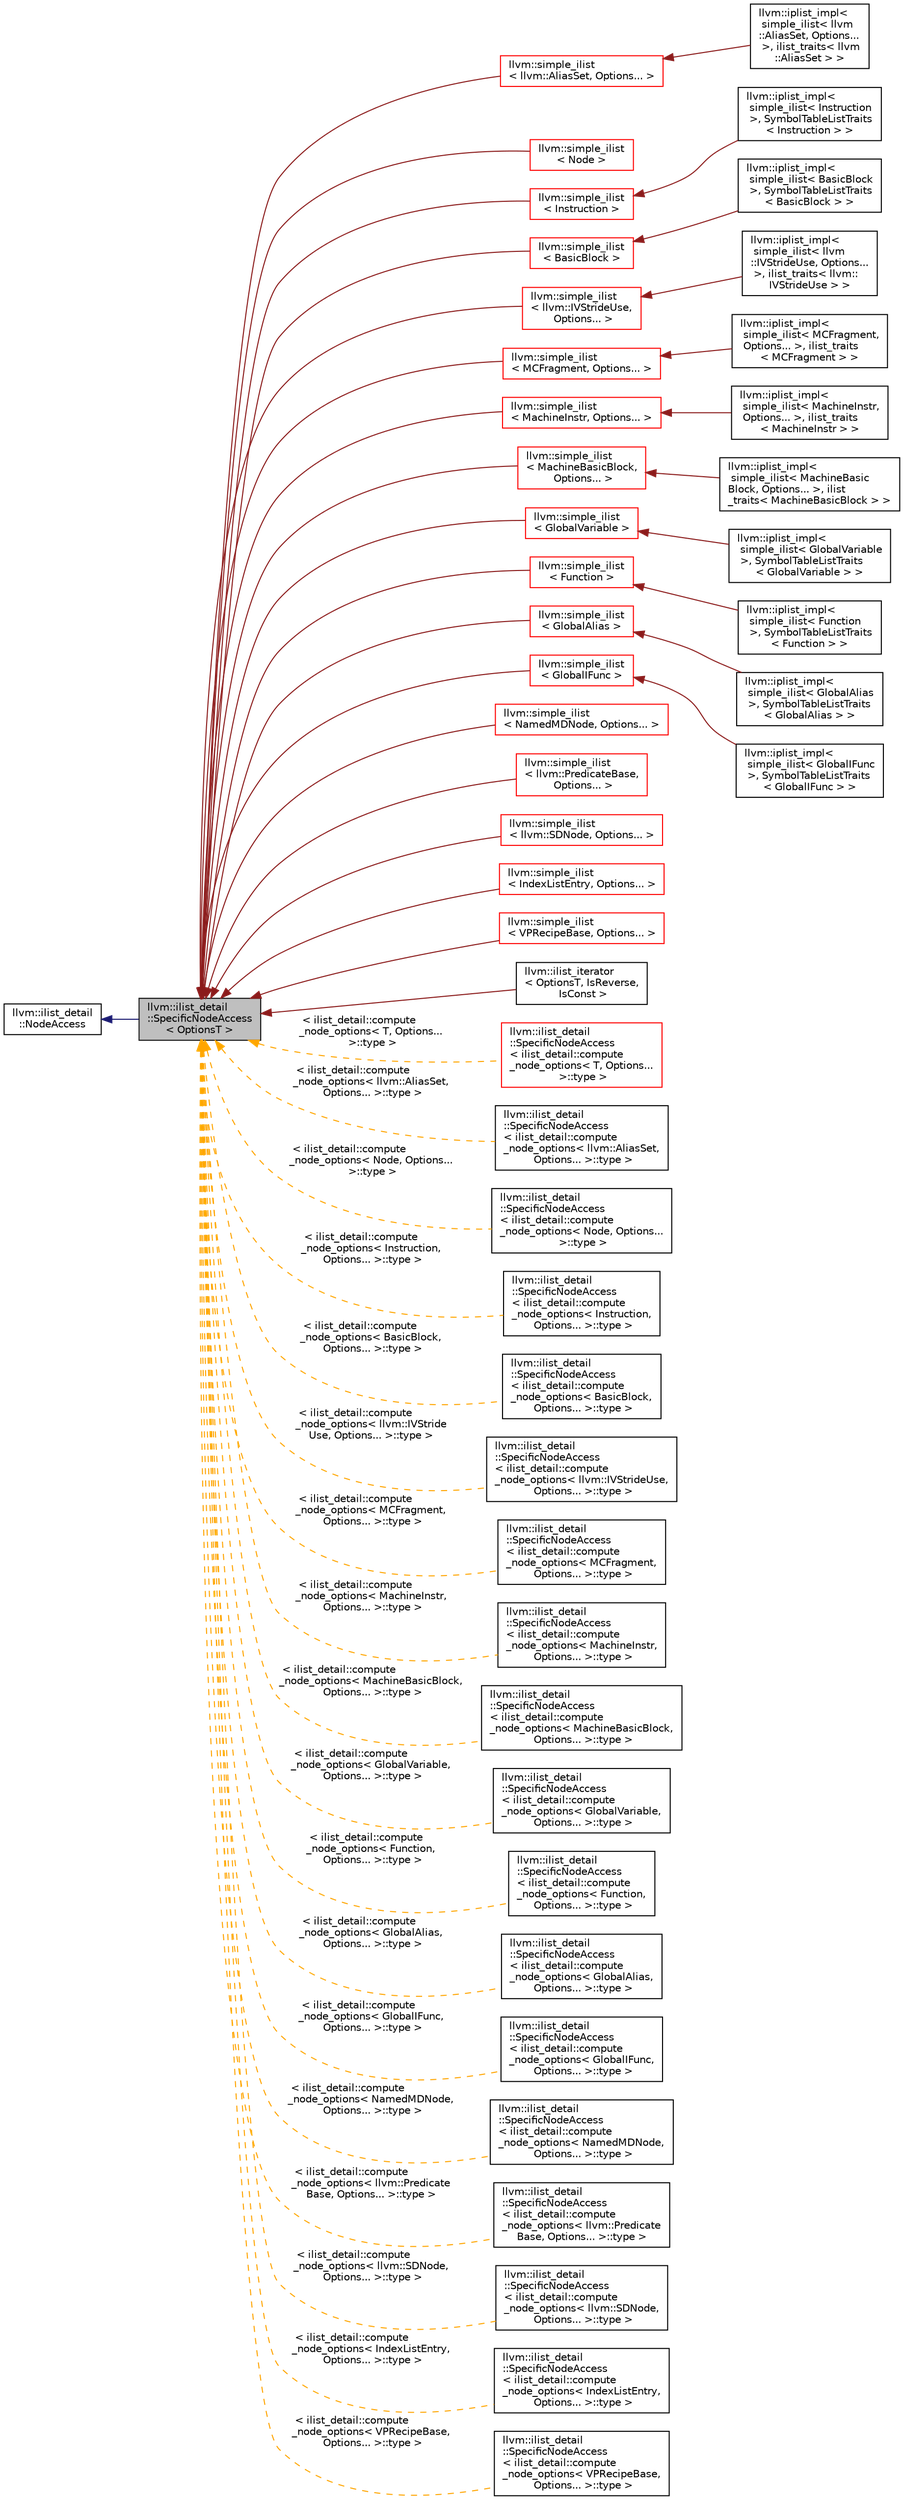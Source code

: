 digraph "llvm::ilist_detail::SpecificNodeAccess&lt; OptionsT &gt;"
{
 // LATEX_PDF_SIZE
  bgcolor="transparent";
  edge [fontname="Helvetica",fontsize="10",labelfontname="Helvetica",labelfontsize="10"];
  node [fontname="Helvetica",fontsize="10",shape="box"];
  rankdir="LR";
  Node1 [label="llvm::ilist_detail\l::SpecificNodeAccess\l\< OptionsT \>",height=0.2,width=0.4,color="black", fillcolor="grey75", style="filled", fontcolor="black",tooltip=" "];
  Node2 -> Node1 [dir="back",color="midnightblue",fontsize="10",style="solid",fontname="Helvetica"];
  Node2 [label="llvm::ilist_detail\l::NodeAccess",height=0.2,width=0.4,color="black",URL="$structllvm_1_1ilist__detail_1_1NodeAccess.html",tooltip="An access class for ilist_node private API."];
  Node1 -> Node3 [dir="back",color="firebrick4",fontsize="10",style="solid",fontname="Helvetica"];
  Node3 [label="llvm::simple_ilist\l\< llvm::AliasSet, Options... \>",height=0.2,width=0.4,color="red",URL="$classllvm_1_1simple__ilist.html",tooltip=" "];
  Node3 -> Node4 [dir="back",color="firebrick4",fontsize="10",style="solid",fontname="Helvetica"];
  Node4 [label="llvm::iplist_impl\<\l simple_ilist\< llvm\l::AliasSet, Options...\l \>, ilist_traits\< llvm\l::AliasSet \> \>",height=0.2,width=0.4,color="black",URL="$classllvm_1_1iplist__impl.html",tooltip=" "];
  Node1 -> Node5 [dir="back",color="firebrick4",fontsize="10",style="solid",fontname="Helvetica"];
  Node5 [label="llvm::simple_ilist\l\< Node \>",height=0.2,width=0.4,color="red",URL="$classllvm_1_1simple__ilist.html",tooltip=" "];
  Node1 -> Node6 [dir="back",color="firebrick4",fontsize="10",style="solid",fontname="Helvetica"];
  Node6 [label="llvm::simple_ilist\l\< Instruction \>",height=0.2,width=0.4,color="red",URL="$classllvm_1_1simple__ilist.html",tooltip=" "];
  Node6 -> Node7 [dir="back",color="firebrick4",fontsize="10",style="solid",fontname="Helvetica"];
  Node7 [label="llvm::iplist_impl\<\l simple_ilist\< Instruction\l \>, SymbolTableListTraits\l\< Instruction \> \>",height=0.2,width=0.4,color="black",URL="$classllvm_1_1iplist__impl.html",tooltip=" "];
  Node1 -> Node8 [dir="back",color="firebrick4",fontsize="10",style="solid",fontname="Helvetica"];
  Node8 [label="llvm::simple_ilist\l\< BasicBlock \>",height=0.2,width=0.4,color="red",URL="$classllvm_1_1simple__ilist.html",tooltip=" "];
  Node8 -> Node9 [dir="back",color="firebrick4",fontsize="10",style="solid",fontname="Helvetica"];
  Node9 [label="llvm::iplist_impl\<\l simple_ilist\< BasicBlock\l \>, SymbolTableListTraits\l\< BasicBlock \> \>",height=0.2,width=0.4,color="black",URL="$classllvm_1_1iplist__impl.html",tooltip=" "];
  Node1 -> Node10 [dir="back",color="firebrick4",fontsize="10",style="solid",fontname="Helvetica"];
  Node10 [label="llvm::simple_ilist\l\< llvm::IVStrideUse,\l Options... \>",height=0.2,width=0.4,color="red",URL="$classllvm_1_1simple__ilist.html",tooltip=" "];
  Node10 -> Node11 [dir="back",color="firebrick4",fontsize="10",style="solid",fontname="Helvetica"];
  Node11 [label="llvm::iplist_impl\<\l simple_ilist\< llvm\l::IVStrideUse, Options...\l \>, ilist_traits\< llvm::\lIVStrideUse \> \>",height=0.2,width=0.4,color="black",URL="$classllvm_1_1iplist__impl.html",tooltip=" "];
  Node1 -> Node12 [dir="back",color="firebrick4",fontsize="10",style="solid",fontname="Helvetica"];
  Node12 [label="llvm::simple_ilist\l\< MCFragment, Options... \>",height=0.2,width=0.4,color="red",URL="$classllvm_1_1simple__ilist.html",tooltip=" "];
  Node12 -> Node13 [dir="back",color="firebrick4",fontsize="10",style="solid",fontname="Helvetica"];
  Node13 [label="llvm::iplist_impl\<\l simple_ilist\< MCFragment,\l Options... \>, ilist_traits\l\< MCFragment \> \>",height=0.2,width=0.4,color="black",URL="$classllvm_1_1iplist__impl.html",tooltip=" "];
  Node1 -> Node14 [dir="back",color="firebrick4",fontsize="10",style="solid",fontname="Helvetica"];
  Node14 [label="llvm::simple_ilist\l\< MachineInstr, Options... \>",height=0.2,width=0.4,color="red",URL="$classllvm_1_1simple__ilist.html",tooltip=" "];
  Node14 -> Node15 [dir="back",color="firebrick4",fontsize="10",style="solid",fontname="Helvetica"];
  Node15 [label="llvm::iplist_impl\<\l simple_ilist\< MachineInstr,\l Options... \>, ilist_traits\l\< MachineInstr \> \>",height=0.2,width=0.4,color="black",URL="$classllvm_1_1iplist__impl.html",tooltip=" "];
  Node1 -> Node16 [dir="back",color="firebrick4",fontsize="10",style="solid",fontname="Helvetica"];
  Node16 [label="llvm::simple_ilist\l\< MachineBasicBlock,\l Options... \>",height=0.2,width=0.4,color="red",URL="$classllvm_1_1simple__ilist.html",tooltip=" "];
  Node16 -> Node17 [dir="back",color="firebrick4",fontsize="10",style="solid",fontname="Helvetica"];
  Node17 [label="llvm::iplist_impl\<\l simple_ilist\< MachineBasic\lBlock, Options... \>, ilist\l_traits\< MachineBasicBlock \> \>",height=0.2,width=0.4,color="black",URL="$classllvm_1_1iplist__impl.html",tooltip=" "];
  Node1 -> Node18 [dir="back",color="firebrick4",fontsize="10",style="solid",fontname="Helvetica"];
  Node18 [label="llvm::simple_ilist\l\< GlobalVariable \>",height=0.2,width=0.4,color="red",URL="$classllvm_1_1simple__ilist.html",tooltip=" "];
  Node18 -> Node19 [dir="back",color="firebrick4",fontsize="10",style="solid",fontname="Helvetica"];
  Node19 [label="llvm::iplist_impl\<\l simple_ilist\< GlobalVariable\l \>, SymbolTableListTraits\l\< GlobalVariable \> \>",height=0.2,width=0.4,color="black",URL="$classllvm_1_1iplist__impl.html",tooltip=" "];
  Node1 -> Node20 [dir="back",color="firebrick4",fontsize="10",style="solid",fontname="Helvetica"];
  Node20 [label="llvm::simple_ilist\l\< Function \>",height=0.2,width=0.4,color="red",URL="$classllvm_1_1simple__ilist.html",tooltip=" "];
  Node20 -> Node21 [dir="back",color="firebrick4",fontsize="10",style="solid",fontname="Helvetica"];
  Node21 [label="llvm::iplist_impl\<\l simple_ilist\< Function\l \>, SymbolTableListTraits\l\< Function \> \>",height=0.2,width=0.4,color="black",URL="$classllvm_1_1iplist__impl.html",tooltip=" "];
  Node1 -> Node22 [dir="back",color="firebrick4",fontsize="10",style="solid",fontname="Helvetica"];
  Node22 [label="llvm::simple_ilist\l\< GlobalAlias \>",height=0.2,width=0.4,color="red",URL="$classllvm_1_1simple__ilist.html",tooltip=" "];
  Node22 -> Node23 [dir="back",color="firebrick4",fontsize="10",style="solid",fontname="Helvetica"];
  Node23 [label="llvm::iplist_impl\<\l simple_ilist\< GlobalAlias\l \>, SymbolTableListTraits\l\< GlobalAlias \> \>",height=0.2,width=0.4,color="black",URL="$classllvm_1_1iplist__impl.html",tooltip=" "];
  Node1 -> Node24 [dir="back",color="firebrick4",fontsize="10",style="solid",fontname="Helvetica"];
  Node24 [label="llvm::simple_ilist\l\< GlobalIFunc \>",height=0.2,width=0.4,color="red",URL="$classllvm_1_1simple__ilist.html",tooltip=" "];
  Node24 -> Node25 [dir="back",color="firebrick4",fontsize="10",style="solid",fontname="Helvetica"];
  Node25 [label="llvm::iplist_impl\<\l simple_ilist\< GlobalIFunc\l \>, SymbolTableListTraits\l\< GlobalIFunc \> \>",height=0.2,width=0.4,color="black",URL="$classllvm_1_1iplist__impl.html",tooltip=" "];
  Node1 -> Node26 [dir="back",color="firebrick4",fontsize="10",style="solid",fontname="Helvetica"];
  Node26 [label="llvm::simple_ilist\l\< NamedMDNode, Options... \>",height=0.2,width=0.4,color="red",URL="$classllvm_1_1simple__ilist.html",tooltip=" "];
  Node1 -> Node28 [dir="back",color="firebrick4",fontsize="10",style="solid",fontname="Helvetica"];
  Node28 [label="llvm::simple_ilist\l\< llvm::PredicateBase,\l Options... \>",height=0.2,width=0.4,color="red",URL="$classllvm_1_1simple__ilist.html",tooltip=" "];
  Node1 -> Node30 [dir="back",color="firebrick4",fontsize="10",style="solid",fontname="Helvetica"];
  Node30 [label="llvm::simple_ilist\l\< llvm::SDNode, Options... \>",height=0.2,width=0.4,color="red",URL="$classllvm_1_1simple__ilist.html",tooltip=" "];
  Node1 -> Node32 [dir="back",color="firebrick4",fontsize="10",style="solid",fontname="Helvetica"];
  Node32 [label="llvm::simple_ilist\l\< IndexListEntry, Options... \>",height=0.2,width=0.4,color="red",URL="$classllvm_1_1simple__ilist.html",tooltip=" "];
  Node1 -> Node34 [dir="back",color="firebrick4",fontsize="10",style="solid",fontname="Helvetica"];
  Node34 [label="llvm::simple_ilist\l\< VPRecipeBase, Options... \>",height=0.2,width=0.4,color="red",URL="$classllvm_1_1simple__ilist.html",tooltip=" "];
  Node1 -> Node36 [dir="back",color="firebrick4",fontsize="10",style="solid",fontname="Helvetica"];
  Node36 [label="llvm::ilist_iterator\l\< OptionsT, IsReverse,\l IsConst \>",height=0.2,width=0.4,color="black",URL="$classllvm_1_1ilist__iterator.html",tooltip="Iterator for intrusive lists based on ilist_node."];
  Node1 -> Node37 [dir="back",color="orange",fontsize="10",style="dashed",label=" \< ilist_detail::compute\l_node_options\< T, Options...\l \>::type \>" ,fontname="Helvetica"];
  Node37 [label="llvm::ilist_detail\l::SpecificNodeAccess\l\< ilist_detail::compute\l_node_options\< T, Options...\l \>::type \>",height=0.2,width=0.4,color="red",URL="$structllvm_1_1ilist__detail_1_1SpecificNodeAccess.html",tooltip=" "];
  Node1 -> Node61 [dir="back",color="orange",fontsize="10",style="dashed",label=" \< ilist_detail::compute\l_node_options\< llvm::AliasSet,\l Options... \>::type \>" ,fontname="Helvetica"];
  Node61 [label="llvm::ilist_detail\l::SpecificNodeAccess\l\< ilist_detail::compute\l_node_options\< llvm::AliasSet,\l Options... \>::type \>",height=0.2,width=0.4,color="black",URL="$structllvm_1_1ilist__detail_1_1SpecificNodeAccess.html",tooltip=" "];
  Node1 -> Node62 [dir="back",color="orange",fontsize="10",style="dashed",label=" \< ilist_detail::compute\l_node_options\< Node, Options...\l \>::type \>" ,fontname="Helvetica"];
  Node62 [label="llvm::ilist_detail\l::SpecificNodeAccess\l\< ilist_detail::compute\l_node_options\< Node, Options...\l \>::type \>",height=0.2,width=0.4,color="black",URL="$structllvm_1_1ilist__detail_1_1SpecificNodeAccess.html",tooltip=" "];
  Node1 -> Node63 [dir="back",color="orange",fontsize="10",style="dashed",label=" \< ilist_detail::compute\l_node_options\< Instruction,\l Options... \>::type \>" ,fontname="Helvetica"];
  Node63 [label="llvm::ilist_detail\l::SpecificNodeAccess\l\< ilist_detail::compute\l_node_options\< Instruction,\l Options... \>::type \>",height=0.2,width=0.4,color="black",URL="$structllvm_1_1ilist__detail_1_1SpecificNodeAccess.html",tooltip=" "];
  Node1 -> Node64 [dir="back",color="orange",fontsize="10",style="dashed",label=" \< ilist_detail::compute\l_node_options\< BasicBlock,\l Options... \>::type \>" ,fontname="Helvetica"];
  Node64 [label="llvm::ilist_detail\l::SpecificNodeAccess\l\< ilist_detail::compute\l_node_options\< BasicBlock,\l Options... \>::type \>",height=0.2,width=0.4,color="black",URL="$structllvm_1_1ilist__detail_1_1SpecificNodeAccess.html",tooltip=" "];
  Node1 -> Node65 [dir="back",color="orange",fontsize="10",style="dashed",label=" \< ilist_detail::compute\l_node_options\< llvm::IVStride\lUse, Options... \>::type \>" ,fontname="Helvetica"];
  Node65 [label="llvm::ilist_detail\l::SpecificNodeAccess\l\< ilist_detail::compute\l_node_options\< llvm::IVStrideUse,\l Options... \>::type \>",height=0.2,width=0.4,color="black",URL="$structllvm_1_1ilist__detail_1_1SpecificNodeAccess.html",tooltip=" "];
  Node1 -> Node66 [dir="back",color="orange",fontsize="10",style="dashed",label=" \< ilist_detail::compute\l_node_options\< MCFragment,\l Options... \>::type \>" ,fontname="Helvetica"];
  Node66 [label="llvm::ilist_detail\l::SpecificNodeAccess\l\< ilist_detail::compute\l_node_options\< MCFragment,\l Options... \>::type \>",height=0.2,width=0.4,color="black",URL="$structllvm_1_1ilist__detail_1_1SpecificNodeAccess.html",tooltip=" "];
  Node1 -> Node67 [dir="back",color="orange",fontsize="10",style="dashed",label=" \< ilist_detail::compute\l_node_options\< MachineInstr,\l Options... \>::type \>" ,fontname="Helvetica"];
  Node67 [label="llvm::ilist_detail\l::SpecificNodeAccess\l\< ilist_detail::compute\l_node_options\< MachineInstr,\l Options... \>::type \>",height=0.2,width=0.4,color="black",URL="$structllvm_1_1ilist__detail_1_1SpecificNodeAccess.html",tooltip=" "];
  Node1 -> Node68 [dir="back",color="orange",fontsize="10",style="dashed",label=" \< ilist_detail::compute\l_node_options\< MachineBasicBlock,\l Options... \>::type \>" ,fontname="Helvetica"];
  Node68 [label="llvm::ilist_detail\l::SpecificNodeAccess\l\< ilist_detail::compute\l_node_options\< MachineBasicBlock,\l Options... \>::type \>",height=0.2,width=0.4,color="black",URL="$structllvm_1_1ilist__detail_1_1SpecificNodeAccess.html",tooltip=" "];
  Node1 -> Node69 [dir="back",color="orange",fontsize="10",style="dashed",label=" \< ilist_detail::compute\l_node_options\< GlobalVariable,\l Options... \>::type \>" ,fontname="Helvetica"];
  Node69 [label="llvm::ilist_detail\l::SpecificNodeAccess\l\< ilist_detail::compute\l_node_options\< GlobalVariable,\l Options... \>::type \>",height=0.2,width=0.4,color="black",URL="$structllvm_1_1ilist__detail_1_1SpecificNodeAccess.html",tooltip=" "];
  Node1 -> Node70 [dir="back",color="orange",fontsize="10",style="dashed",label=" \< ilist_detail::compute\l_node_options\< Function,\l Options... \>::type \>" ,fontname="Helvetica"];
  Node70 [label="llvm::ilist_detail\l::SpecificNodeAccess\l\< ilist_detail::compute\l_node_options\< Function,\l Options... \>::type \>",height=0.2,width=0.4,color="black",URL="$structllvm_1_1ilist__detail_1_1SpecificNodeAccess.html",tooltip=" "];
  Node1 -> Node71 [dir="back",color="orange",fontsize="10",style="dashed",label=" \< ilist_detail::compute\l_node_options\< GlobalAlias,\l Options... \>::type \>" ,fontname="Helvetica"];
  Node71 [label="llvm::ilist_detail\l::SpecificNodeAccess\l\< ilist_detail::compute\l_node_options\< GlobalAlias,\l Options... \>::type \>",height=0.2,width=0.4,color="black",URL="$structllvm_1_1ilist__detail_1_1SpecificNodeAccess.html",tooltip=" "];
  Node1 -> Node72 [dir="back",color="orange",fontsize="10",style="dashed",label=" \< ilist_detail::compute\l_node_options\< GlobalIFunc,\l Options... \>::type \>" ,fontname="Helvetica"];
  Node72 [label="llvm::ilist_detail\l::SpecificNodeAccess\l\< ilist_detail::compute\l_node_options\< GlobalIFunc,\l Options... \>::type \>",height=0.2,width=0.4,color="black",URL="$structllvm_1_1ilist__detail_1_1SpecificNodeAccess.html",tooltip=" "];
  Node1 -> Node73 [dir="back",color="orange",fontsize="10",style="dashed",label=" \< ilist_detail::compute\l_node_options\< NamedMDNode,\l Options... \>::type \>" ,fontname="Helvetica"];
  Node73 [label="llvm::ilist_detail\l::SpecificNodeAccess\l\< ilist_detail::compute\l_node_options\< NamedMDNode,\l Options... \>::type \>",height=0.2,width=0.4,color="black",URL="$structllvm_1_1ilist__detail_1_1SpecificNodeAccess.html",tooltip=" "];
  Node1 -> Node74 [dir="back",color="orange",fontsize="10",style="dashed",label=" \< ilist_detail::compute\l_node_options\< llvm::Predicate\lBase, Options... \>::type \>" ,fontname="Helvetica"];
  Node74 [label="llvm::ilist_detail\l::SpecificNodeAccess\l\< ilist_detail::compute\l_node_options\< llvm::Predicate\lBase, Options... \>::type \>",height=0.2,width=0.4,color="black",URL="$structllvm_1_1ilist__detail_1_1SpecificNodeAccess.html",tooltip=" "];
  Node1 -> Node75 [dir="back",color="orange",fontsize="10",style="dashed",label=" \< ilist_detail::compute\l_node_options\< llvm::SDNode,\l Options... \>::type \>" ,fontname="Helvetica"];
  Node75 [label="llvm::ilist_detail\l::SpecificNodeAccess\l\< ilist_detail::compute\l_node_options\< llvm::SDNode,\l Options... \>::type \>",height=0.2,width=0.4,color="black",URL="$structllvm_1_1ilist__detail_1_1SpecificNodeAccess.html",tooltip=" "];
  Node1 -> Node76 [dir="back",color="orange",fontsize="10",style="dashed",label=" \< ilist_detail::compute\l_node_options\< IndexListEntry,\l Options... \>::type \>" ,fontname="Helvetica"];
  Node76 [label="llvm::ilist_detail\l::SpecificNodeAccess\l\< ilist_detail::compute\l_node_options\< IndexListEntry,\l Options... \>::type \>",height=0.2,width=0.4,color="black",URL="$structllvm_1_1ilist__detail_1_1SpecificNodeAccess.html",tooltip=" "];
  Node1 -> Node77 [dir="back",color="orange",fontsize="10",style="dashed",label=" \< ilist_detail::compute\l_node_options\< VPRecipeBase,\l Options... \>::type \>" ,fontname="Helvetica"];
  Node77 [label="llvm::ilist_detail\l::SpecificNodeAccess\l\< ilist_detail::compute\l_node_options\< VPRecipeBase,\l Options... \>::type \>",height=0.2,width=0.4,color="black",URL="$structllvm_1_1ilist__detail_1_1SpecificNodeAccess.html",tooltip=" "];
}

